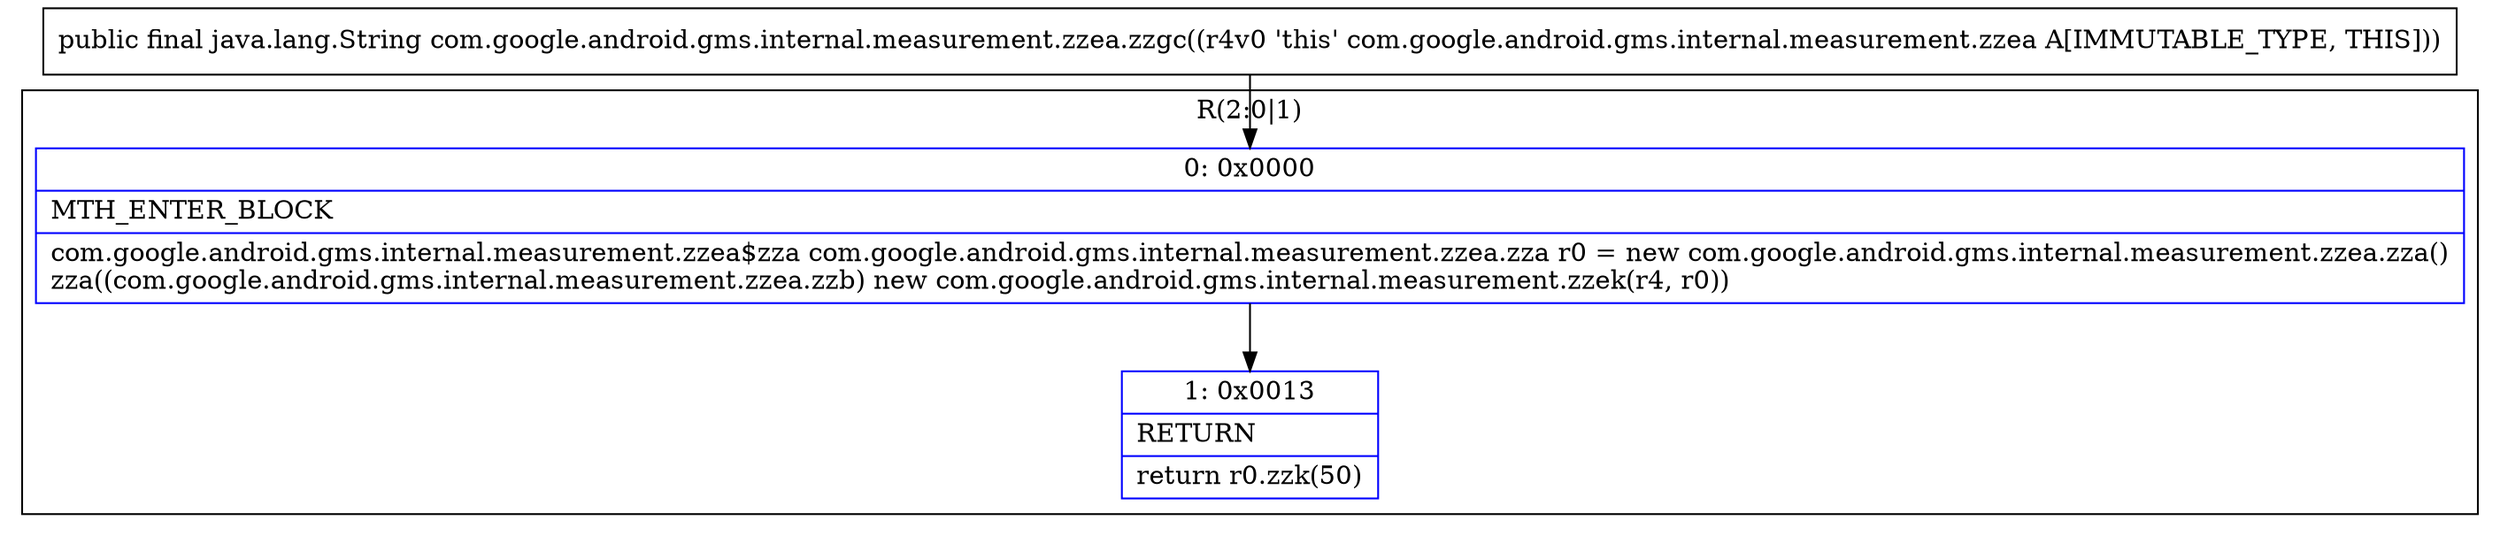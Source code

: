 digraph "CFG forcom.google.android.gms.internal.measurement.zzea.zzgc()Ljava\/lang\/String;" {
subgraph cluster_Region_603425141 {
label = "R(2:0|1)";
node [shape=record,color=blue];
Node_0 [shape=record,label="{0\:\ 0x0000|MTH_ENTER_BLOCK\l|com.google.android.gms.internal.measurement.zzea$zza com.google.android.gms.internal.measurement.zzea.zza r0 = new com.google.android.gms.internal.measurement.zzea.zza()\lzza((com.google.android.gms.internal.measurement.zzea.zzb) new com.google.android.gms.internal.measurement.zzek(r4, r0))\l}"];
Node_1 [shape=record,label="{1\:\ 0x0013|RETURN\l|return r0.zzk(50)\l}"];
}
MethodNode[shape=record,label="{public final java.lang.String com.google.android.gms.internal.measurement.zzea.zzgc((r4v0 'this' com.google.android.gms.internal.measurement.zzea A[IMMUTABLE_TYPE, THIS])) }"];
MethodNode -> Node_0;
Node_0 -> Node_1;
}

